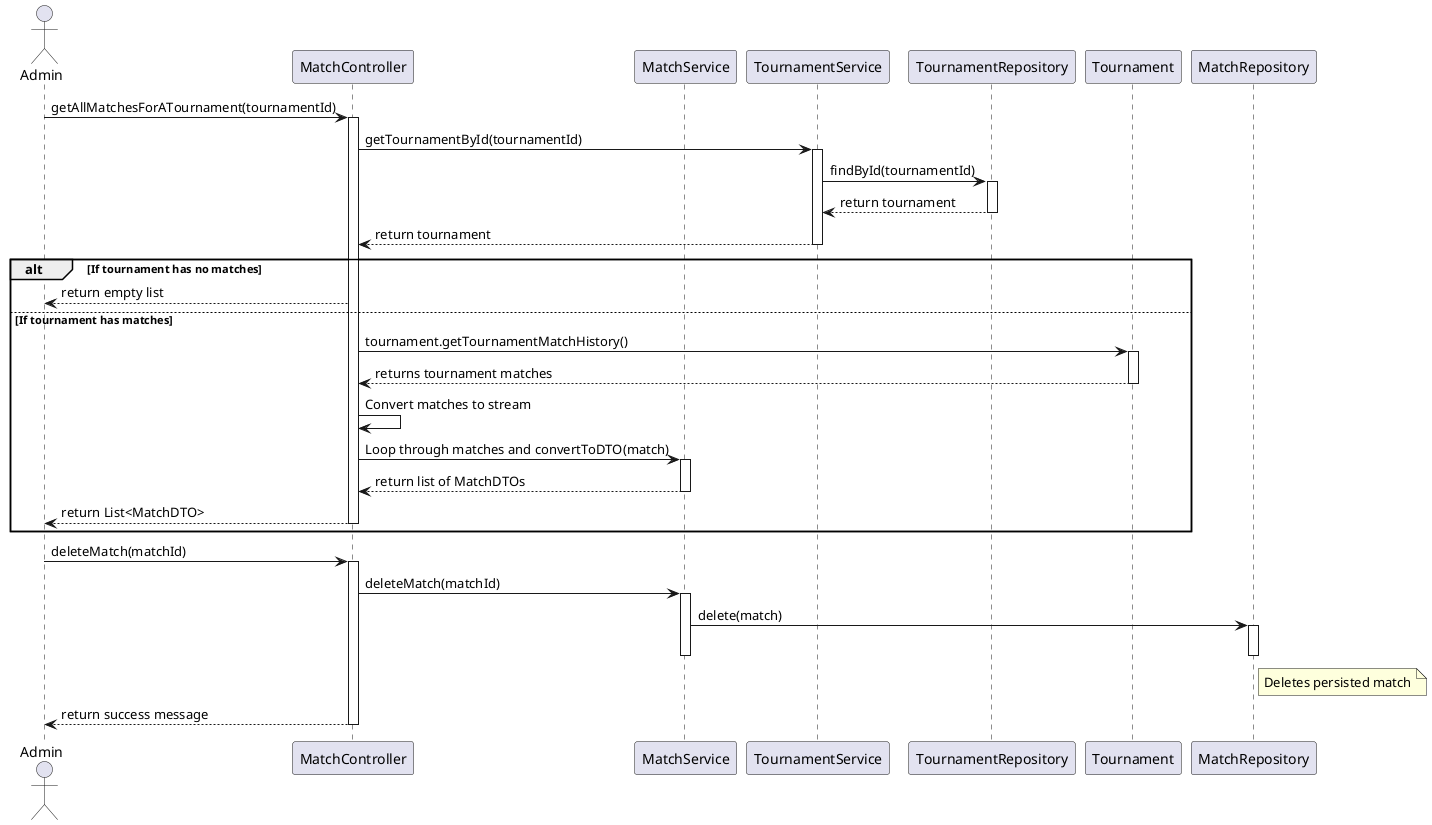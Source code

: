 @startuml
skinparam SequenceMessageFontSize 20

actor "Admin" as Client
participant "MatchController" as MC
participant "MatchService" as MS
participant "TournamentService" as TournamentService
participant "TournamentRepository" as TournamentRepository
participant "Tournament" as Tournament
participant "MatchRepository" as MR

Client -> MC: getAllMatchesForATournament(tournamentId)
activate MC

MC -> TournamentService: getTournamentById(tournamentId)
activate TournamentService
TournamentService -> TournamentRepository: findById(tournamentId)
activate TournamentRepository
TournamentRepository --> TournamentService: return tournament
deactivate TournamentRepository
TournamentService --> MC: return tournament
deactivate TournamentService

alt If tournament has no matches
    MC --> Client: return empty list
else If tournament has matches
    MC -> Tournament: tournament.getTournamentMatchHistory()
    activate Tournament
    Tournament --> MC: returns tournament matches
    deactivate Tournament
    MC -> MC: Convert matches to stream
    MC -> MS: Loop through matches and convertToDTO(match)
    activate MS
    MS --> MC: return list of MatchDTOs
    deactivate MS
    MC --> Client: return List<MatchDTO>
    deactivate MC
end







Client -> MC: deleteMatch(matchId)
activate MC

MC -> MS: deleteMatch(matchId)
activate MS

MS -> MR: delete(match)
activate MR
note right of MR
  Deletes persisted match
end note
deactivate MR

deactivate MS

MC --> Client: return success message
deactivate MC

@enduml
